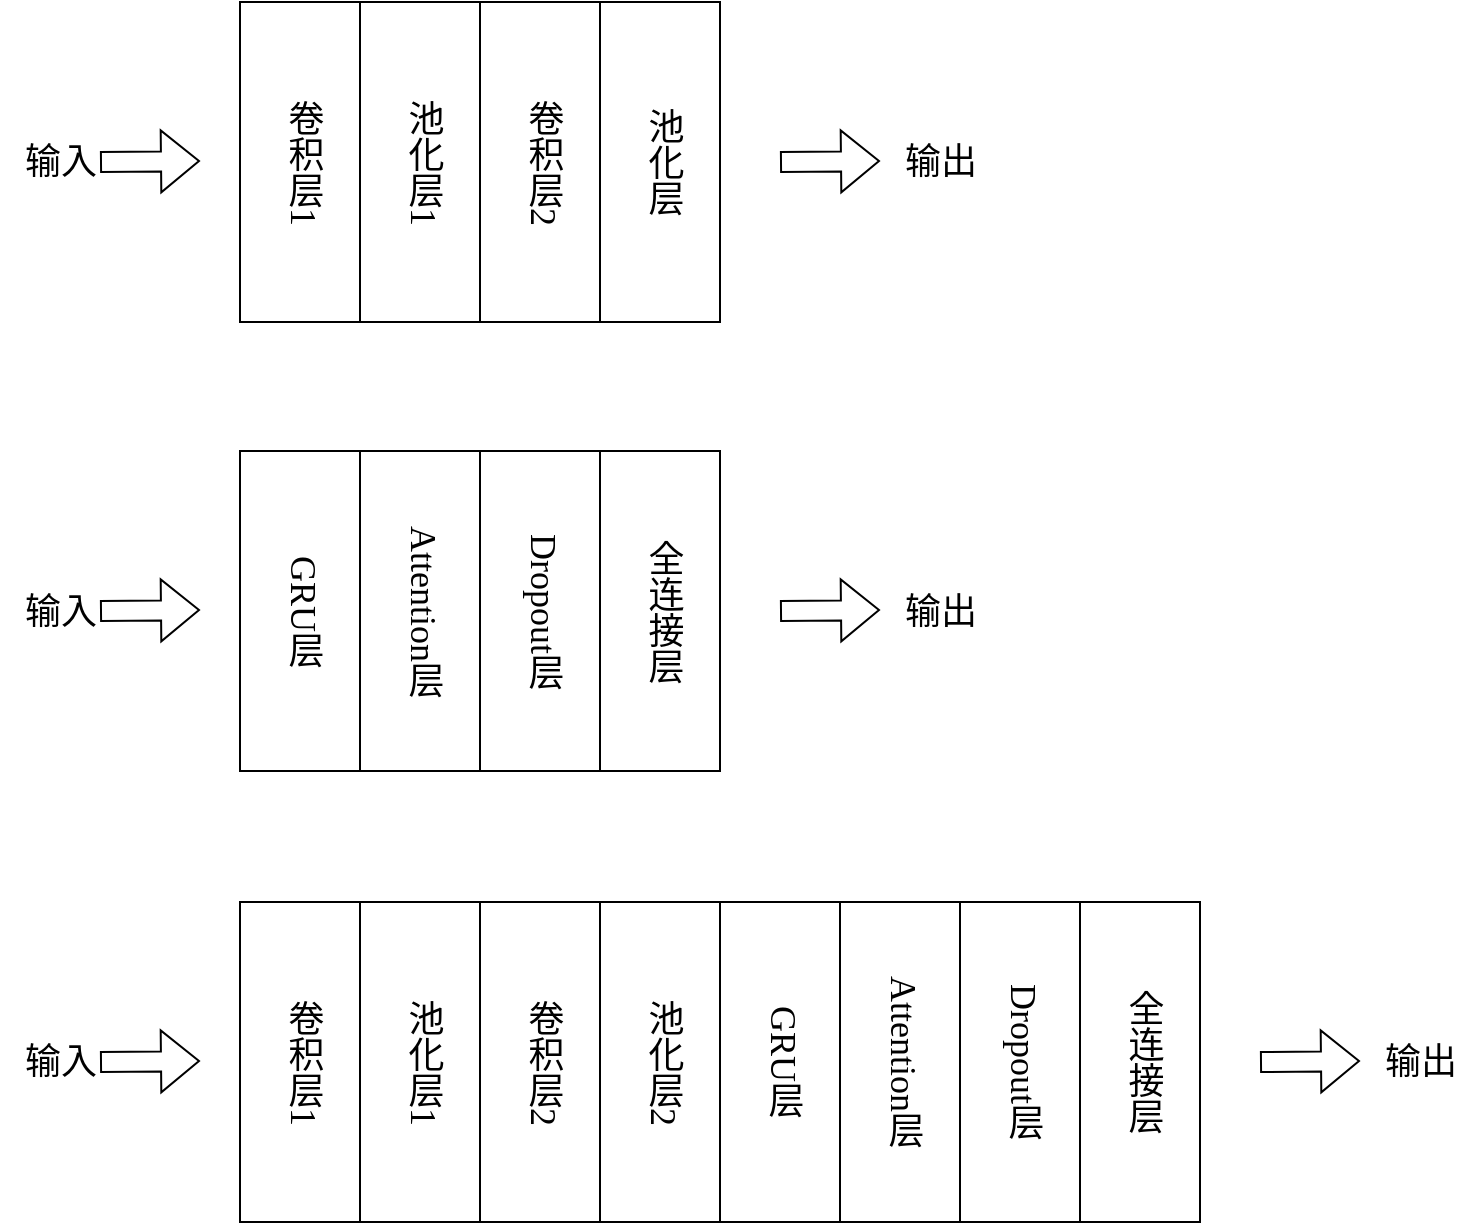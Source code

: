 <mxfile version="25.0.3">
  <diagram name="第 1 页" id="4VUJwz9B8bYhUzNE-3aw">
    <mxGraphModel dx="1221" dy="668" grid="1" gridSize="10" guides="1" tooltips="1" connect="1" arrows="1" fold="1" page="1" pageScale="1" pageWidth="827" pageHeight="1169" math="0" shadow="0">
      <root>
        <mxCell id="0" />
        <mxCell id="1" parent="0" />
        <mxCell id="FZFPmuW_bYs7ONxWmxmd-1" value="&lt;font style=&quot;font-size: 18px;&quot; face=&quot;SimSun&quot;&gt;卷积层1&lt;/font&gt;" style="rounded=0;whiteSpace=wrap;html=1;textDirection=vertical-lr;" parent="1" vertex="1">
          <mxGeometry x="170" y="200" width="60" height="160" as="geometry" />
        </mxCell>
        <mxCell id="FZFPmuW_bYs7ONxWmxmd-2" value="&lt;font face=&quot;SimSun&quot;&gt;&lt;span style=&quot;font-size: 18px;&quot;&gt;池化层1&lt;/span&gt;&lt;/font&gt;" style="rounded=0;whiteSpace=wrap;html=1;textDirection=vertical-lr;" parent="1" vertex="1">
          <mxGeometry x="230" y="200" width="60" height="160" as="geometry" />
        </mxCell>
        <mxCell id="FZFPmuW_bYs7ONxWmxmd-3" value="&lt;font style=&quot;font-size: 18px;&quot; face=&quot;SimSun&quot;&gt;卷积层2&lt;/font&gt;" style="rounded=0;whiteSpace=wrap;html=1;textDirection=vertical-lr;" parent="1" vertex="1">
          <mxGeometry x="290" y="200" width="60" height="160" as="geometry" />
        </mxCell>
        <mxCell id="FZFPmuW_bYs7ONxWmxmd-4" value="&lt;font face=&quot;SimSun&quot;&gt;&lt;span style=&quot;font-size: 18px;&quot;&gt;池化层&lt;/span&gt;&lt;/font&gt;" style="rounded=0;whiteSpace=wrap;html=1;textDirection=vertical-lr;" parent="1" vertex="1">
          <mxGeometry x="350" y="200" width="60" height="160" as="geometry" />
        </mxCell>
        <mxCell id="FZFPmuW_bYs7ONxWmxmd-5" value="&lt;font style=&quot;font-size: 18px;&quot; face=&quot;SimSun&quot;&gt;GRU层&lt;/font&gt;" style="rounded=0;whiteSpace=wrap;html=1;textDirection=vertical-lr;" parent="1" vertex="1">
          <mxGeometry x="410" y="650" width="60" height="160" as="geometry" />
        </mxCell>
        <mxCell id="FZFPmuW_bYs7ONxWmxmd-6" value="&lt;font face=&quot;SimSun&quot;&gt;&lt;span style=&quot;font-size: 18px;&quot;&gt;Attention层&lt;/span&gt;&lt;/font&gt;" style="rounded=0;whiteSpace=wrap;html=1;textDirection=vertical-lr;" parent="1" vertex="1">
          <mxGeometry x="470" y="650" width="60" height="160" as="geometry" />
        </mxCell>
        <mxCell id="FZFPmuW_bYs7ONxWmxmd-7" value="&lt;font face=&quot;SimSun&quot;&gt;&lt;span style=&quot;font-size: 18px;&quot;&gt;Dropout层&lt;/span&gt;&lt;/font&gt;" style="rounded=0;whiteSpace=wrap;html=1;textDirection=vertical-lr;" parent="1" vertex="1">
          <mxGeometry x="530" y="650" width="60" height="160" as="geometry" />
        </mxCell>
        <mxCell id="FZFPmuW_bYs7ONxWmxmd-8" value="&lt;font face=&quot;SimSun&quot;&gt;&lt;span style=&quot;font-size: 18px;&quot;&gt;全连接层&lt;/span&gt;&lt;/font&gt;" style="rounded=0;whiteSpace=wrap;html=1;textDirection=vertical-lr;" parent="1" vertex="1">
          <mxGeometry x="590" y="650" width="60" height="160" as="geometry" />
        </mxCell>
        <mxCell id="FZFPmuW_bYs7ONxWmxmd-9" value="&lt;font style=&quot;font-size: 18px;&quot; face=&quot;SimSun&quot;&gt;卷积层1&lt;/font&gt;" style="rounded=0;whiteSpace=wrap;html=1;textDirection=vertical-lr;" parent="1" vertex="1">
          <mxGeometry x="170" y="650" width="60" height="160" as="geometry" />
        </mxCell>
        <mxCell id="FZFPmuW_bYs7ONxWmxmd-10" value="&lt;font face=&quot;SimSun&quot;&gt;&lt;span style=&quot;font-size: 18px;&quot;&gt;池化层1&lt;/span&gt;&lt;/font&gt;" style="rounded=0;whiteSpace=wrap;html=1;textDirection=vertical-lr;" parent="1" vertex="1">
          <mxGeometry x="230" y="650" width="60" height="160" as="geometry" />
        </mxCell>
        <mxCell id="FZFPmuW_bYs7ONxWmxmd-11" value="&lt;font style=&quot;font-size: 18px;&quot; face=&quot;SimSun&quot;&gt;卷积层2&lt;/font&gt;" style="rounded=0;whiteSpace=wrap;html=1;textDirection=vertical-lr;" parent="1" vertex="1">
          <mxGeometry x="290" y="650" width="60" height="160" as="geometry" />
        </mxCell>
        <mxCell id="FZFPmuW_bYs7ONxWmxmd-12" value="&lt;font face=&quot;SimSun&quot;&gt;&lt;span style=&quot;font-size: 18px;&quot;&gt;池化层2&lt;/span&gt;&lt;/font&gt;" style="rounded=0;whiteSpace=wrap;html=1;textDirection=vertical-lr;" parent="1" vertex="1">
          <mxGeometry x="350" y="650" width="60" height="160" as="geometry" />
        </mxCell>
        <mxCell id="FZFPmuW_bYs7ONxWmxmd-13" value="" style="shape=flexArrow;endArrow=classic;html=1;rounded=0;" parent="1" edge="1">
          <mxGeometry width="50" height="50" relative="1" as="geometry">
            <mxPoint x="100" y="730" as="sourcePoint" />
            <mxPoint x="150" y="729.5" as="targetPoint" />
          </mxGeometry>
        </mxCell>
        <mxCell id="FZFPmuW_bYs7ONxWmxmd-14" value="&lt;font face=&quot;SimSun&quot; style=&quot;font-size: 18px;&quot;&gt;输入&lt;/font&gt;" style="text;html=1;align=center;verticalAlign=middle;resizable=0;points=[];autosize=1;strokeColor=none;fillColor=none;" parent="1" vertex="1">
          <mxGeometry x="50" y="710" width="60" height="40" as="geometry" />
        </mxCell>
        <mxCell id="FZFPmuW_bYs7ONxWmxmd-15" value="" style="shape=flexArrow;endArrow=classic;html=1;rounded=0;" parent="1" edge="1">
          <mxGeometry width="50" height="50" relative="1" as="geometry">
            <mxPoint x="680" y="730" as="sourcePoint" />
            <mxPoint x="730" y="729.5" as="targetPoint" />
          </mxGeometry>
        </mxCell>
        <mxCell id="FZFPmuW_bYs7ONxWmxmd-16" value="&lt;font face=&quot;SimSun&quot; style=&quot;font-size: 18px;&quot;&gt;输出&lt;/font&gt;" style="text;html=1;align=center;verticalAlign=middle;resizable=0;points=[];autosize=1;strokeColor=none;fillColor=none;" parent="1" vertex="1">
          <mxGeometry x="730" y="710" width="60" height="40" as="geometry" />
        </mxCell>
        <mxCell id="FZFPmuW_bYs7ONxWmxmd-17" value="&lt;font style=&quot;font-size: 18px;&quot; face=&quot;SimSun&quot;&gt;GRU层&lt;/font&gt;" style="rounded=0;whiteSpace=wrap;html=1;textDirection=vertical-lr;" parent="1" vertex="1">
          <mxGeometry x="170" y="424.5" width="60" height="160" as="geometry" />
        </mxCell>
        <mxCell id="FZFPmuW_bYs7ONxWmxmd-18" value="&lt;font face=&quot;SimSun&quot;&gt;&lt;span style=&quot;font-size: 18px;&quot;&gt;Attention层&lt;/span&gt;&lt;/font&gt;" style="rounded=0;whiteSpace=wrap;html=1;textDirection=vertical-lr;" parent="1" vertex="1">
          <mxGeometry x="230" y="424.5" width="60" height="160" as="geometry" />
        </mxCell>
        <mxCell id="FZFPmuW_bYs7ONxWmxmd-19" value="&lt;font face=&quot;SimSun&quot;&gt;&lt;span style=&quot;font-size: 18px;&quot;&gt;Dropout层&lt;/span&gt;&lt;/font&gt;" style="rounded=0;whiteSpace=wrap;html=1;textDirection=vertical-lr;" parent="1" vertex="1">
          <mxGeometry x="290" y="424.5" width="60" height="160" as="geometry" />
        </mxCell>
        <mxCell id="FZFPmuW_bYs7ONxWmxmd-20" value="&lt;font face=&quot;SimSun&quot;&gt;&lt;span style=&quot;font-size: 18px;&quot;&gt;全连接层&lt;/span&gt;&lt;/font&gt;" style="rounded=0;whiteSpace=wrap;html=1;textDirection=vertical-lr;" parent="1" vertex="1">
          <mxGeometry x="350" y="424.5" width="60" height="160" as="geometry" />
        </mxCell>
        <mxCell id="FZFPmuW_bYs7ONxWmxmd-21" value="" style="shape=flexArrow;endArrow=classic;html=1;rounded=0;" parent="1" edge="1">
          <mxGeometry width="50" height="50" relative="1" as="geometry">
            <mxPoint x="100" y="280" as="sourcePoint" />
            <mxPoint x="150" y="279.5" as="targetPoint" />
          </mxGeometry>
        </mxCell>
        <mxCell id="FZFPmuW_bYs7ONxWmxmd-22" value="&lt;font face=&quot;SimSun&quot; style=&quot;font-size: 18px;&quot;&gt;输入&lt;/font&gt;" style="text;html=1;align=center;verticalAlign=middle;resizable=0;points=[];autosize=1;strokeColor=none;fillColor=none;" parent="1" vertex="1">
          <mxGeometry x="50" y="260" width="60" height="40" as="geometry" />
        </mxCell>
        <mxCell id="FZFPmuW_bYs7ONxWmxmd-23" value="" style="shape=flexArrow;endArrow=classic;html=1;rounded=0;" parent="1" edge="1">
          <mxGeometry width="50" height="50" relative="1" as="geometry">
            <mxPoint x="440" y="504.5" as="sourcePoint" />
            <mxPoint x="490" y="504" as="targetPoint" />
          </mxGeometry>
        </mxCell>
        <mxCell id="FZFPmuW_bYs7ONxWmxmd-24" value="&lt;font face=&quot;SimSun&quot; style=&quot;font-size: 18px;&quot;&gt;输出&lt;/font&gt;" style="text;html=1;align=center;verticalAlign=middle;resizable=0;points=[];autosize=1;strokeColor=none;fillColor=none;" parent="1" vertex="1">
          <mxGeometry x="490" y="484.5" width="60" height="40" as="geometry" />
        </mxCell>
        <mxCell id="FZFPmuW_bYs7ONxWmxmd-25" value="" style="shape=flexArrow;endArrow=classic;html=1;rounded=0;" parent="1" edge="1">
          <mxGeometry width="50" height="50" relative="1" as="geometry">
            <mxPoint x="440" y="280" as="sourcePoint" />
            <mxPoint x="490" y="279.5" as="targetPoint" />
          </mxGeometry>
        </mxCell>
        <mxCell id="FZFPmuW_bYs7ONxWmxmd-26" value="&lt;font face=&quot;SimSun&quot; style=&quot;font-size: 18px;&quot;&gt;输出&lt;/font&gt;" style="text;html=1;align=center;verticalAlign=middle;resizable=0;points=[];autosize=1;strokeColor=none;fillColor=none;" parent="1" vertex="1">
          <mxGeometry x="490" y="260" width="60" height="40" as="geometry" />
        </mxCell>
        <mxCell id="FZFPmuW_bYs7ONxWmxmd-27" value="" style="shape=flexArrow;endArrow=classic;html=1;rounded=0;" parent="1" edge="1">
          <mxGeometry width="50" height="50" relative="1" as="geometry">
            <mxPoint x="100" y="504.5" as="sourcePoint" />
            <mxPoint x="150" y="504" as="targetPoint" />
          </mxGeometry>
        </mxCell>
        <mxCell id="FZFPmuW_bYs7ONxWmxmd-28" value="&lt;font face=&quot;SimSun&quot; style=&quot;font-size: 18px;&quot;&gt;输入&lt;/font&gt;" style="text;html=1;align=center;verticalAlign=middle;resizable=0;points=[];autosize=1;strokeColor=none;fillColor=none;" parent="1" vertex="1">
          <mxGeometry x="50" y="484.5" width="60" height="40" as="geometry" />
        </mxCell>
      </root>
    </mxGraphModel>
  </diagram>
</mxfile>
